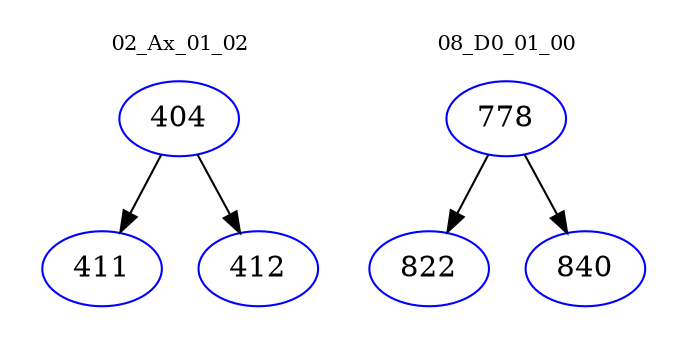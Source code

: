 digraph{
subgraph cluster_0 {
color = white
label = "02_Ax_01_02";
fontsize=10;
T0_404 [label="404", color="blue"]
T0_404 -> T0_411 [color="black"]
T0_411 [label="411", color="blue"]
T0_404 -> T0_412 [color="black"]
T0_412 [label="412", color="blue"]
}
subgraph cluster_1 {
color = white
label = "08_D0_01_00";
fontsize=10;
T1_778 [label="778", color="blue"]
T1_778 -> T1_822 [color="black"]
T1_822 [label="822", color="blue"]
T1_778 -> T1_840 [color="black"]
T1_840 [label="840", color="blue"]
}
}
